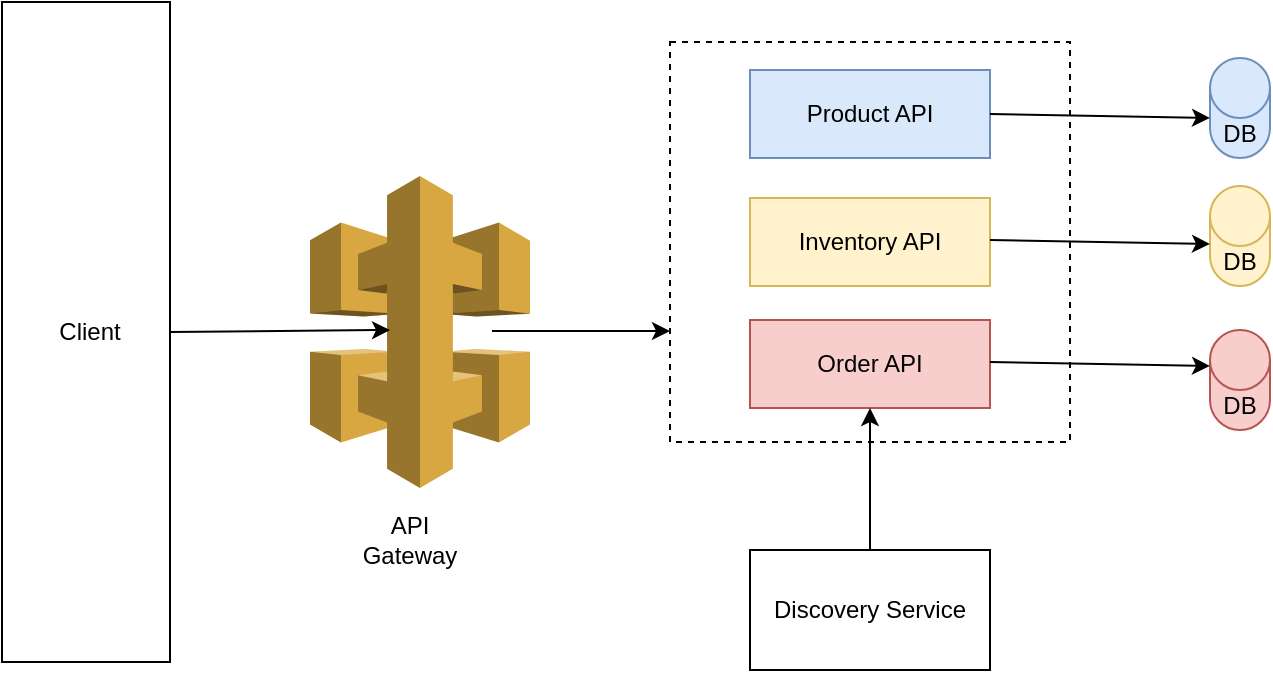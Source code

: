 <mxfile version="28.2.8">
  <diagram name="Page-1" id="xBxWGpoUMsHhOGglllkD">
    <mxGraphModel dx="786" dy="451" grid="1" gridSize="10" guides="1" tooltips="1" connect="1" arrows="1" fold="1" page="1" pageScale="1" pageWidth="850" pageHeight="1100" math="0" shadow="0">
      <root>
        <mxCell id="0" />
        <mxCell id="1" parent="0" />
        <mxCell id="7r1B39d8nM06-fmS65Hk-2" value="" style="rounded=0;whiteSpace=wrap;html=1;rotation=90;" vertex="1" parent="1">
          <mxGeometry x="-47" y="229" width="330" height="84" as="geometry" />
        </mxCell>
        <mxCell id="7r1B39d8nM06-fmS65Hk-3" value="Client" style="text;html=1;whiteSpace=wrap;strokeColor=none;fillColor=none;align=center;verticalAlign=middle;rounded=0;" vertex="1" parent="1">
          <mxGeometry x="90" y="256" width="60" height="30" as="geometry" />
        </mxCell>
        <mxCell id="7r1B39d8nM06-fmS65Hk-6" value="API Gateway" style="text;html=1;whiteSpace=wrap;strokeColor=none;fillColor=none;align=center;verticalAlign=middle;rounded=0;" vertex="1" parent="1">
          <mxGeometry x="250" y="360" width="60" height="30" as="geometry" />
        </mxCell>
        <mxCell id="7r1B39d8nM06-fmS65Hk-7" value="" style="whiteSpace=wrap;html=1;aspect=fixed;dashed=1;" vertex="1" parent="1">
          <mxGeometry x="410" y="126" width="200" height="200" as="geometry" />
        </mxCell>
        <mxCell id="7r1B39d8nM06-fmS65Hk-8" value="Product API" style="rounded=0;whiteSpace=wrap;html=1;fillColor=#dae8fc;strokeColor=#6c8ebf;" vertex="1" parent="1">
          <mxGeometry x="450" y="140" width="120" height="44" as="geometry" />
        </mxCell>
        <mxCell id="7r1B39d8nM06-fmS65Hk-10" value="Inventory API" style="rounded=0;whiteSpace=wrap;html=1;fillColor=#fff2cc;strokeColor=#d6b656;" vertex="1" parent="1">
          <mxGeometry x="450" y="204" width="120" height="44" as="geometry" />
        </mxCell>
        <mxCell id="7r1B39d8nM06-fmS65Hk-11" value="Order API" style="rounded=0;whiteSpace=wrap;html=1;fillColor=#f8cecc;strokeColor=#b85450;" vertex="1" parent="1">
          <mxGeometry x="450" y="265" width="120" height="44" as="geometry" />
        </mxCell>
        <mxCell id="7r1B39d8nM06-fmS65Hk-12" value="" style="endArrow=classic;html=1;rounded=0;" edge="1" parent="1">
          <mxGeometry width="50" height="50" relative="1" as="geometry">
            <mxPoint x="321" y="270.5" as="sourcePoint" />
            <mxPoint x="410" y="270.5" as="targetPoint" />
          </mxGeometry>
        </mxCell>
        <mxCell id="7r1B39d8nM06-fmS65Hk-4" value="" style="outlineConnect=0;dashed=0;verticalLabelPosition=bottom;verticalAlign=top;align=center;html=1;shape=mxgraph.aws3.api_gateway;fillColor=#D9A741;gradientColor=none;" vertex="1" parent="1">
          <mxGeometry x="230" y="193" width="110" height="156" as="geometry" />
        </mxCell>
        <mxCell id="7r1B39d8nM06-fmS65Hk-14" value="DB" style="shape=cylinder3;whiteSpace=wrap;html=1;boundedLbl=1;backgroundOutline=1;size=15;fillColor=#dae8fc;strokeColor=#6c8ebf;" vertex="1" parent="1">
          <mxGeometry x="680" y="134" width="30" height="50" as="geometry" />
        </mxCell>
        <mxCell id="7r1B39d8nM06-fmS65Hk-15" value="DB" style="shape=cylinder3;whiteSpace=wrap;html=1;boundedLbl=1;backgroundOutline=1;size=15;fillColor=#fff2cc;strokeColor=#d6b656;" vertex="1" parent="1">
          <mxGeometry x="680" y="198" width="30" height="50" as="geometry" />
        </mxCell>
        <mxCell id="7r1B39d8nM06-fmS65Hk-16" value="DB" style="shape=cylinder3;whiteSpace=wrap;html=1;boundedLbl=1;backgroundOutline=1;size=15;fillColor=#f8cecc;strokeColor=#b85450;" vertex="1" parent="1">
          <mxGeometry x="680" y="270" width="30" height="50" as="geometry" />
        </mxCell>
        <mxCell id="7r1B39d8nM06-fmS65Hk-17" value="" style="endArrow=classic;html=1;rounded=0;exitX=1;exitY=0.5;exitDx=0;exitDy=0;entryX=0;entryY=0;entryDx=0;entryDy=30;entryPerimeter=0;" edge="1" parent="1" source="7r1B39d8nM06-fmS65Hk-8" target="7r1B39d8nM06-fmS65Hk-14">
          <mxGeometry width="50" height="50" relative="1" as="geometry">
            <mxPoint x="620" y="158.5" as="sourcePoint" />
            <mxPoint x="680" y="158.5" as="targetPoint" />
          </mxGeometry>
        </mxCell>
        <mxCell id="7r1B39d8nM06-fmS65Hk-19" value="" style="endArrow=classic;html=1;rounded=0;exitX=1;exitY=0.5;exitDx=0;exitDy=0;entryX=0;entryY=0;entryDx=0;entryDy=30;entryPerimeter=0;" edge="1" parent="1">
          <mxGeometry width="50" height="50" relative="1" as="geometry">
            <mxPoint x="570" y="225" as="sourcePoint" />
            <mxPoint x="680" y="227" as="targetPoint" />
          </mxGeometry>
        </mxCell>
        <mxCell id="7r1B39d8nM06-fmS65Hk-21" value="" style="endArrow=classic;html=1;rounded=0;exitX=1;exitY=0.5;exitDx=0;exitDy=0;entryX=0;entryY=0;entryDx=0;entryDy=30;entryPerimeter=0;" edge="1" parent="1">
          <mxGeometry width="50" height="50" relative="1" as="geometry">
            <mxPoint x="570" y="286" as="sourcePoint" />
            <mxPoint x="680" y="288" as="targetPoint" />
          </mxGeometry>
        </mxCell>
        <mxCell id="7r1B39d8nM06-fmS65Hk-22" value="Discovery Service" style="rounded=0;whiteSpace=wrap;html=1;" vertex="1" parent="1">
          <mxGeometry x="450" y="380" width="120" height="60" as="geometry" />
        </mxCell>
        <mxCell id="7r1B39d8nM06-fmS65Hk-24" value="" style="endArrow=classic;html=1;rounded=0;exitX=0.5;exitY=0;exitDx=0;exitDy=0;entryX=0.5;entryY=1;entryDx=0;entryDy=0;" edge="1" parent="1" source="7r1B39d8nM06-fmS65Hk-22" target="7r1B39d8nM06-fmS65Hk-11">
          <mxGeometry width="50" height="50" relative="1" as="geometry">
            <mxPoint x="380" y="320" as="sourcePoint" />
            <mxPoint x="430" y="270" as="targetPoint" />
          </mxGeometry>
        </mxCell>
        <mxCell id="7r1B39d8nM06-fmS65Hk-25" value="" style="endArrow=classic;html=1;rounded=0;exitX=0.5;exitY=0;exitDx=0;exitDy=0;" edge="1" parent="1" source="7r1B39d8nM06-fmS65Hk-2">
          <mxGeometry width="50" height="50" relative="1" as="geometry">
            <mxPoint x="380" y="320" as="sourcePoint" />
            <mxPoint x="270" y="270" as="targetPoint" />
          </mxGeometry>
        </mxCell>
      </root>
    </mxGraphModel>
  </diagram>
</mxfile>

